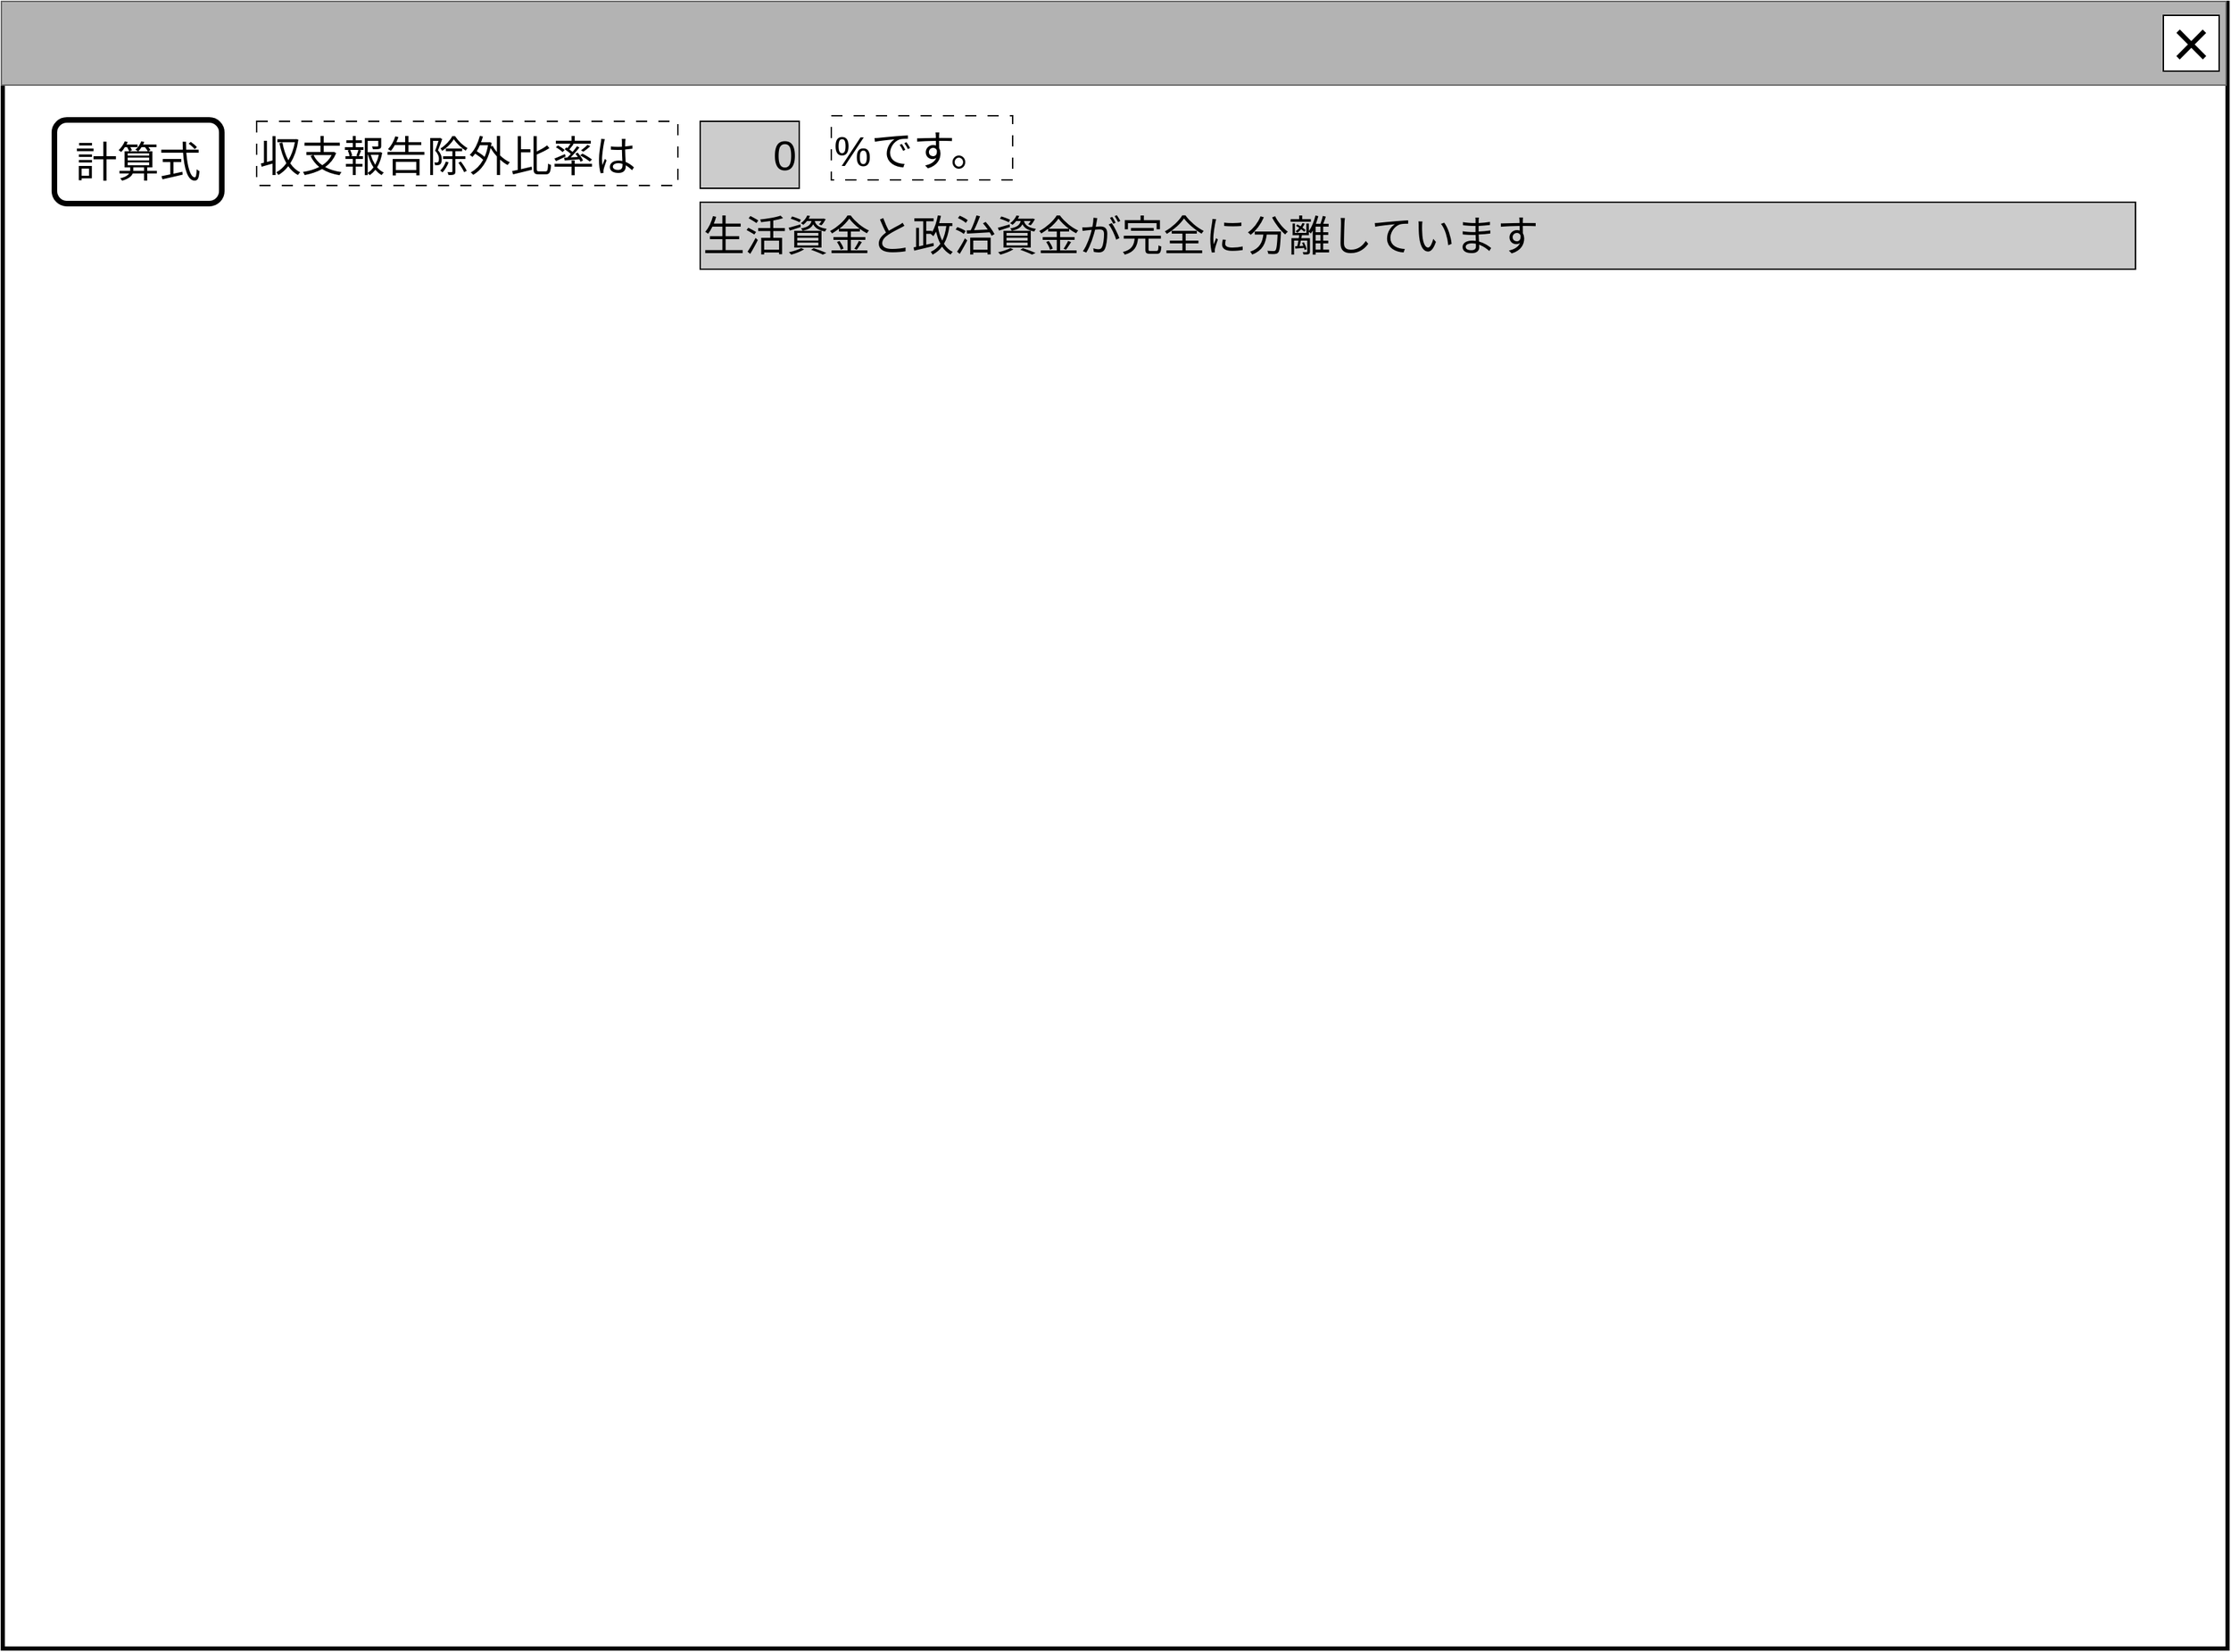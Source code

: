 <mxfile version="22.1.16" type="device">
  <diagram name="ページ1" id="LE8fIzdrHe0wcv1LTvfw">
    <mxGraphModel dx="2123" dy="1255" grid="1" gridSize="10" guides="1" tooltips="1" connect="1" arrows="1" fold="1" page="1" pageScale="1" pageWidth="1600" pageHeight="1200" math="0" shadow="0">
      <root>
        <mxCell id="0" />
        <mxCell id="cFaB45KztUIKXS-_cTrr-4" value="背景" style="locked=1;" parent="0" visible="0" />
        <mxCell id="cFaB45KztUIKXS-_cTrr-5" value="" style="rounded=0;whiteSpace=wrap;html=1;strokeWidth=3;" parent="cFaB45KztUIKXS-_cTrr-4" vertex="1">
          <mxGeometry x="1" y="1" width="1595" height="1180" as="geometry" />
        </mxCell>
        <mxCell id="cFaB45KztUIKXS-_cTrr-6" value="" style="rounded=0;whiteSpace=wrap;html=1;fillColor=#B3B3B3;fontColor=#333333;strokeColor=#666666;" parent="cFaB45KztUIKXS-_cTrr-4" vertex="1">
          <mxGeometry width="1595" height="60" as="geometry" />
        </mxCell>
        <mxCell id="cFaB45KztUIKXS-_cTrr-7" value="&lt;font style=&quot;font-size: 48px;&quot;&gt;×&lt;/font&gt;" style="rounded=0;whiteSpace=wrap;html=1;" parent="cFaB45KztUIKXS-_cTrr-4" vertex="1">
          <mxGeometry x="1550" y="10" width="40" height="40" as="geometry" />
        </mxCell>
        <mxCell id="cFaB45KztUIKXS-_cTrr-8" value="" style="rounded=0;whiteSpace=wrap;html=1;" parent="cFaB45KztUIKXS-_cTrr-4" vertex="1">
          <mxGeometry x="830" y="670" width="120" height="60" as="geometry" />
        </mxCell>
        <mxCell id="cFaB45KztUIKXS-_cTrr-9" value="ウインドウ" style="locked=1;" parent="0" />
        <mxCell id="cFaB45KztUIKXS-_cTrr-10" value="" style="rounded=0;whiteSpace=wrap;html=1;strokeWidth=3;" parent="cFaB45KztUIKXS-_cTrr-9" vertex="1">
          <mxGeometry x="1" y="1" width="1595" height="1180" as="geometry" />
        </mxCell>
        <mxCell id="cFaB45KztUIKXS-_cTrr-11" value="" style="rounded=0;whiteSpace=wrap;html=1;fillColor=#B3B3B3;fontColor=#333333;strokeColor=#666666;" parent="cFaB45KztUIKXS-_cTrr-9" vertex="1">
          <mxGeometry width="1595" height="60" as="geometry" />
        </mxCell>
        <mxCell id="cFaB45KztUIKXS-_cTrr-12" value="&lt;font style=&quot;font-size: 48px;&quot;&gt;×&lt;/font&gt;" style="rounded=0;whiteSpace=wrap;html=1;" parent="cFaB45KztUIKXS-_cTrr-9" vertex="1">
          <mxGeometry x="1550" y="10" width="40" height="40" as="geometry" />
        </mxCell>
        <mxCell id="cFaB45KztUIKXS-_cTrr-14" value="名称未設定レイヤ" style="" parent="0" />
        <mxCell id="qQW_u_u5-3ppLx-0F7_--19" value="&lt;span style=&quot;font-size: 30px;&quot;&gt;収支報告除外比率は&lt;/span&gt;" style="rounded=0;whiteSpace=wrap;html=1;align=left;dashed=1;dashPattern=8 8;verticalAlign=bottom;" parent="cFaB45KztUIKXS-_cTrr-14" vertex="1">
          <mxGeometry x="183" y="86" width="302" height="46" as="geometry" />
        </mxCell>
        <mxCell id="SVBkzKlQY5_SW_EC5yE4-0" value="&lt;div style=&quot;&quot;&gt;&lt;span style=&quot;font-size: 30px;&quot;&gt;0&lt;/span&gt;&lt;/div&gt;" style="rounded=0;whiteSpace=wrap;html=1;align=right;fillColor=#CCCCCC;" parent="cFaB45KztUIKXS-_cTrr-14" vertex="1">
          <mxGeometry x="501" y="86" width="71" height="48" as="geometry" />
        </mxCell>
        <mxCell id="SVBkzKlQY5_SW_EC5yE4-1" value="&lt;span style=&quot;font-size: 30px;&quot;&gt;%です。&lt;br&gt;&lt;/span&gt;" style="rounded=0;whiteSpace=wrap;html=1;align=left;dashed=1;dashPattern=8 8;verticalAlign=bottom;" parent="cFaB45KztUIKXS-_cTrr-14" vertex="1">
          <mxGeometry x="595" y="82" width="130" height="46" as="geometry" />
        </mxCell>
        <mxCell id="SVBkzKlQY5_SW_EC5yE4-2" value="&lt;div style=&quot;&quot;&gt;&lt;span style=&quot;font-size: 30px;&quot;&gt;生活資金と政治資金が完全に分離しています&lt;/span&gt;&lt;/div&gt;" style="rounded=0;whiteSpace=wrap;html=1;align=left;fillColor=#CCCCCC;" parent="cFaB45KztUIKXS-_cTrr-14" vertex="1">
          <mxGeometry x="501" y="144" width="1029" height="48" as="geometry" />
        </mxCell>
        <mxCell id="SVBkzKlQY5_SW_EC5yE4-5" value="&lt;font style=&quot;font-size: 30px;&quot;&gt;計算式&lt;/font&gt;" style="rounded=1;whiteSpace=wrap;html=1;strokeWidth=4;" parent="cFaB45KztUIKXS-_cTrr-14" vertex="1">
          <mxGeometry x="38" y="85" width="120" height="60" as="geometry" />
        </mxCell>
      </root>
    </mxGraphModel>
  </diagram>
</mxfile>
